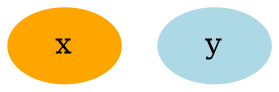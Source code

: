 digraph g{
1 [label="x", color=orange, style=filled]
2 [label="y", color=lightblue, style=filled]
}
